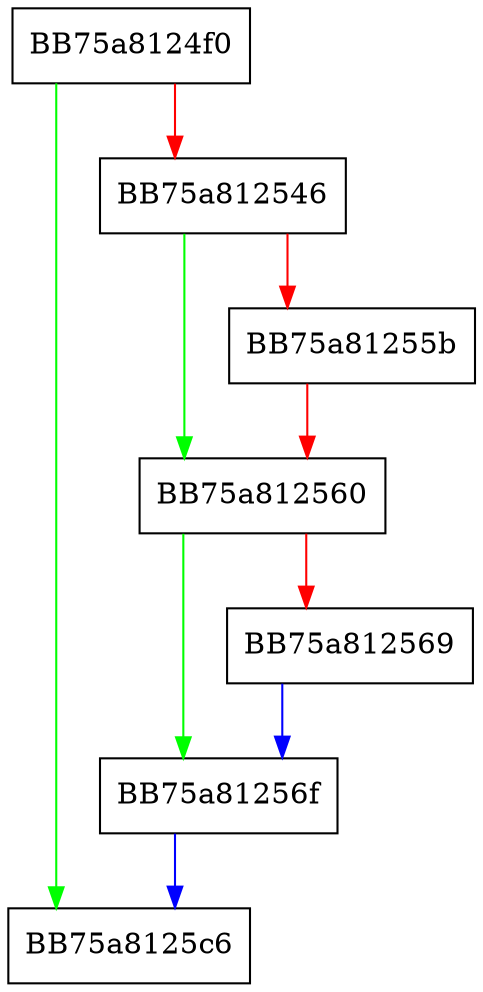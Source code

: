 digraph AddProcessFlag {
  node [shape="box"];
  graph [splines=ortho];
  BB75a8124f0 -> BB75a8125c6 [color="green"];
  BB75a8124f0 -> BB75a812546 [color="red"];
  BB75a812546 -> BB75a812560 [color="green"];
  BB75a812546 -> BB75a81255b [color="red"];
  BB75a81255b -> BB75a812560 [color="red"];
  BB75a812560 -> BB75a81256f [color="green"];
  BB75a812560 -> BB75a812569 [color="red"];
  BB75a812569 -> BB75a81256f [color="blue"];
  BB75a81256f -> BB75a8125c6 [color="blue"];
}